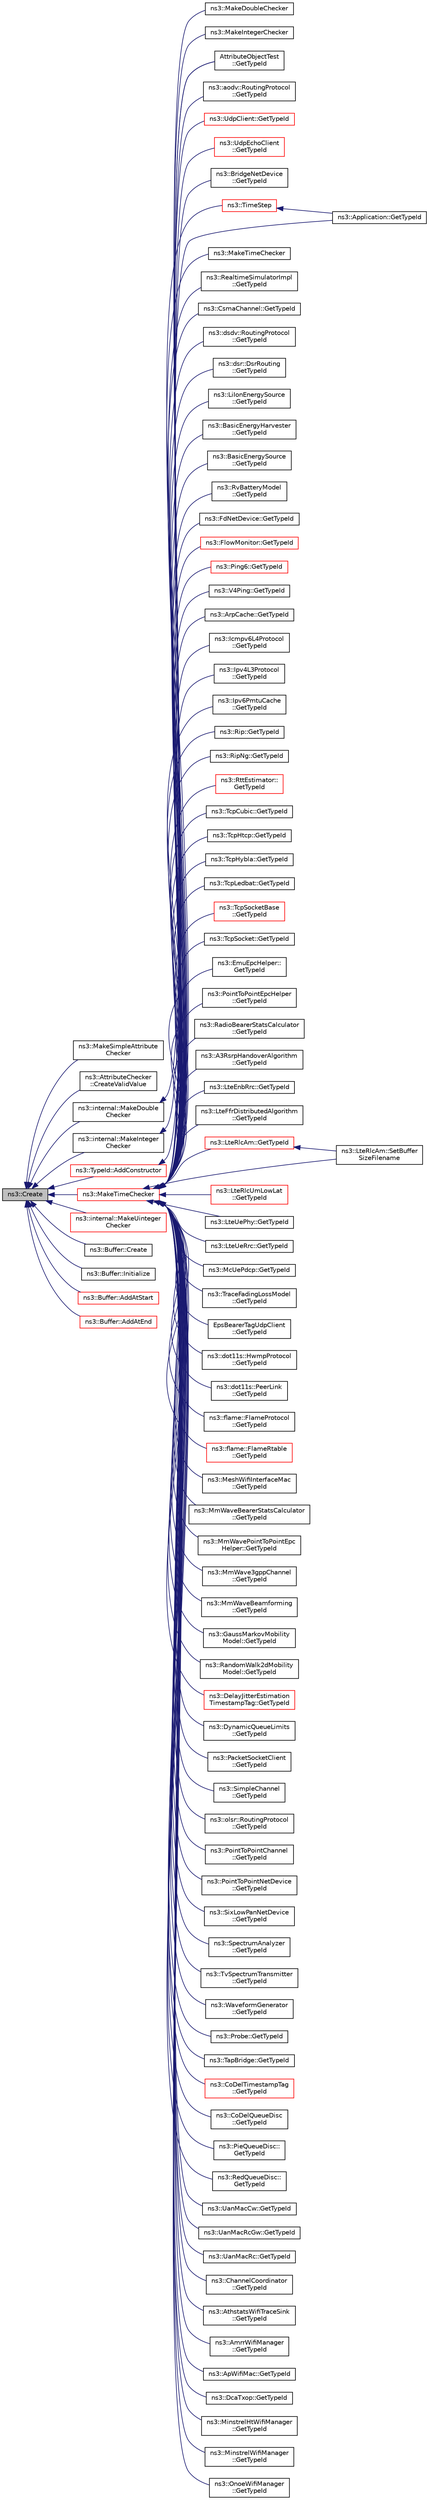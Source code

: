 digraph "ns3::Create"
{
  edge [fontname="Helvetica",fontsize="10",labelfontname="Helvetica",labelfontsize="10"];
  node [fontname="Helvetica",fontsize="10",shape=record];
  rankdir="LR";
  Node1 [label="ns3::Create",height=0.2,width=0.4,color="black", fillcolor="grey75", style="filled", fontcolor="black"];
  Node1 -> Node2 [dir="back",color="midnightblue",fontsize="10",style="solid"];
  Node2 [label="ns3::MakeSimpleAttribute\lChecker",height=0.2,width=0.4,color="black", fillcolor="white", style="filled",URL="$d9/d3f/group__attributeimpl.html#gabb1f14e9bbd7c4eda14c8a794a9b29ad"];
  Node1 -> Node3 [dir="back",color="midnightblue",fontsize="10",style="solid"];
  Node3 [label="ns3::AttributeChecker\l::CreateValidValue",height=0.2,width=0.4,color="black", fillcolor="white", style="filled",URL="$de/d95/classns3_1_1AttributeChecker.html#a654855a7039de682a77ce794bc6a4f6a"];
  Node1 -> Node4 [dir="back",color="midnightblue",fontsize="10",style="solid"];
  Node4 [label="ns3::internal::MakeDouble\lChecker",height=0.2,width=0.4,color="black", fillcolor="white", style="filled",URL="$da/dcd/namespacens3_1_1internal.html#ace03ae9f889a7a79d87e3a4352a37099"];
  Node4 -> Node5 [dir="back",color="midnightblue",fontsize="10",style="solid"];
  Node5 [label="ns3::MakeDoubleChecker",height=0.2,width=0.4,color="black", fillcolor="white", style="filled",URL="$d7/d2e/namespacens3.html#a0f8000e7b66dd988358648f0b16c7709"];
  Node1 -> Node6 [dir="back",color="midnightblue",fontsize="10",style="solid"];
  Node6 [label="ns3::internal::MakeInteger\lChecker",height=0.2,width=0.4,color="black", fillcolor="white", style="filled",URL="$da/dcd/namespacens3_1_1internal.html#ad16c6dd4fd0319992767b9ac2a17b19b"];
  Node6 -> Node7 [dir="back",color="midnightblue",fontsize="10",style="solid"];
  Node7 [label="ns3::MakeIntegerChecker",height=0.2,width=0.4,color="black", fillcolor="white", style="filled",URL="$d7/d2e/namespacens3.html#a19dd6bea43b08100bd10822b14fe0af9"];
  Node1 -> Node8 [dir="back",color="midnightblue",fontsize="10",style="solid"];
  Node8 [label="ns3::MakeTimeChecker",height=0.2,width=0.4,color="red", fillcolor="white", style="filled",URL="$d9/d7d/group__time.html#ga7032965bd4afa578691d88c09e4481c1",tooltip="Helper to make a Time checker with bounded range. Both limits are inclusive. "];
  Node8 -> Node9 [dir="back",color="midnightblue",fontsize="10",style="solid"];
  Node9 [label="ns3::aodv::RoutingProtocol\l::GetTypeId",height=0.2,width=0.4,color="black", fillcolor="white", style="filled",URL="$db/dd0/classns3_1_1aodv_1_1RoutingProtocol.html#a430a9cb799a51fc76e8e1580edf5f413"];
  Node8 -> Node10 [dir="back",color="midnightblue",fontsize="10",style="solid"];
  Node10 [label="ns3::UdpClient::GetTypeId",height=0.2,width=0.4,color="red", fillcolor="white", style="filled",URL="$de/da9/classns3_1_1UdpClient.html#adfc2de1bb83a6543cbaa60cc85a01049",tooltip="Get the type ID. "];
  Node8 -> Node11 [dir="back",color="midnightblue",fontsize="10",style="solid"];
  Node11 [label="ns3::UdpEchoClient\l::GetTypeId",height=0.2,width=0.4,color="red", fillcolor="white", style="filled",URL="$de/d6b/classns3_1_1UdpEchoClient.html#a588785708510507df96ccef98df75adc",tooltip="Get the type ID. "];
  Node8 -> Node12 [dir="back",color="midnightblue",fontsize="10",style="solid"];
  Node12 [label="ns3::BridgeNetDevice\l::GetTypeId",height=0.2,width=0.4,color="black", fillcolor="white", style="filled",URL="$d9/d8d/classns3_1_1BridgeNetDevice.html#a9c8adb9ce413618caaa052929b69a6c9",tooltip="Get the type ID. "];
  Node8 -> Node13 [dir="back",color="midnightblue",fontsize="10",style="solid"];
  Node13 [label="ns3::TimeStep",height=0.2,width=0.4,color="red", fillcolor="white", style="filled",URL="$d9/d7d/group__time.html#ga464a3c1cbb458c6c3ed3bd5ce9506758"];
  Node13 -> Node14 [dir="back",color="midnightblue",fontsize="10",style="solid"];
  Node14 [label="ns3::Application::GetTypeId",height=0.2,width=0.4,color="black", fillcolor="white", style="filled",URL="$d0/d46/classns3_1_1Application.html#a76acca40e059541f23110dfe32c266cd",tooltip="Get the type ID. "];
  Node8 -> Node15 [dir="back",color="midnightblue",fontsize="10",style="solid"];
  Node15 [label="ns3::MakeTimeChecker",height=0.2,width=0.4,color="black", fillcolor="white", style="filled",URL="$d9/d7d/group__time.html#ga07f8cce9b9e4f52d0f0b16da276b55c2",tooltip="Helper to make an unbounded Time checker. "];
  Node8 -> Node16 [dir="back",color="midnightblue",fontsize="10",style="solid"];
  Node16 [label="ns3::RealtimeSimulatorImpl\l::GetTypeId",height=0.2,width=0.4,color="black", fillcolor="white", style="filled",URL="$da/d73/classns3_1_1RealtimeSimulatorImpl.html#a9d7848bcebc8200ddbb5393bcd1f2064"];
  Node8 -> Node17 [dir="back",color="midnightblue",fontsize="10",style="solid"];
  Node17 [label="AttributeObjectTest\l::GetTypeId",height=0.2,width=0.4,color="black", fillcolor="white", style="filled",URL="$d6/dae/classAttributeObjectTest.html#a1a3064dae19725ebd81d6da0a74e7021"];
  Node8 -> Node18 [dir="back",color="midnightblue",fontsize="10",style="solid"];
  Node18 [label="ns3::CsmaChannel::GetTypeId",height=0.2,width=0.4,color="black", fillcolor="white", style="filled",URL="$de/d86/classns3_1_1CsmaChannel.html#a58ca8d59505018b8a4bfe9288bbd2066",tooltip="Get the type ID. "];
  Node8 -> Node19 [dir="back",color="midnightblue",fontsize="10",style="solid"];
  Node19 [label="ns3::dsdv::RoutingProtocol\l::GetTypeId",height=0.2,width=0.4,color="black", fillcolor="white", style="filled",URL="$de/dca/classns3_1_1dsdv_1_1RoutingProtocol.html#a94877c474548735fa3764b89a86db709"];
  Node8 -> Node20 [dir="back",color="midnightblue",fontsize="10",style="solid"];
  Node20 [label="ns3::dsr::DsrRouting\l::GetTypeId",height=0.2,width=0.4,color="black", fillcolor="white", style="filled",URL="$df/d32/classns3_1_1dsr_1_1DsrRouting.html#add1c578a2b05d4e9bdd3d983b2e3b4ae",tooltip="Get the type identificator. "];
  Node8 -> Node21 [dir="back",color="midnightblue",fontsize="10",style="solid"];
  Node21 [label="ns3::LiIonEnergySource\l::GetTypeId",height=0.2,width=0.4,color="black", fillcolor="white", style="filled",URL="$dd/d9d/classns3_1_1LiIonEnergySource.html#ae8939dafa5adcf6ad3528db1a479e829"];
  Node8 -> Node22 [dir="back",color="midnightblue",fontsize="10",style="solid"];
  Node22 [label="ns3::BasicEnergyHarvester\l::GetTypeId",height=0.2,width=0.4,color="black", fillcolor="white", style="filled",URL="$d5/df9/classns3_1_1BasicEnergyHarvester.html#accbef0a2e6ad0d9f721b449561ecfd14"];
  Node8 -> Node23 [dir="back",color="midnightblue",fontsize="10",style="solid"];
  Node23 [label="ns3::BasicEnergySource\l::GetTypeId",height=0.2,width=0.4,color="black", fillcolor="white", style="filled",URL="$d1/db4/classns3_1_1BasicEnergySource.html#aa8c6107bebcb44214d0aa99ca5aa842e"];
  Node8 -> Node24 [dir="back",color="midnightblue",fontsize="10",style="solid"];
  Node24 [label="ns3::RvBatteryModel\l::GetTypeId",height=0.2,width=0.4,color="black", fillcolor="white", style="filled",URL="$db/db8/classns3_1_1RvBatteryModel.html#a427636046ac8a08ffe769cfe27239da2"];
  Node8 -> Node25 [dir="back",color="midnightblue",fontsize="10",style="solid"];
  Node25 [label="ns3::FdNetDevice::GetTypeId",height=0.2,width=0.4,color="black", fillcolor="white", style="filled",URL="$d1/d50/classns3_1_1FdNetDevice.html#a8b80cb55852cbf8874d160bf2f4a3dc8",tooltip="Get the type ID. "];
  Node8 -> Node26 [dir="back",color="midnightblue",fontsize="10",style="solid"];
  Node26 [label="ns3::FlowMonitor::GetTypeId",height=0.2,width=0.4,color="red", fillcolor="white", style="filled",URL="$d7/d39/classns3_1_1FlowMonitor.html#af008c9694678b4e7a1a7d979e71a7c1d",tooltip="Get the type ID. "];
  Node8 -> Node27 [dir="back",color="midnightblue",fontsize="10",style="solid"];
  Node27 [label="ns3::Ping6::GetTypeId",height=0.2,width=0.4,color="red", fillcolor="white", style="filled",URL="$d7/dc8/classns3_1_1Ping6.html#af2b53e78dac0154c580bdc9797e0fd0f",tooltip="Get the type ID. "];
  Node8 -> Node28 [dir="back",color="midnightblue",fontsize="10",style="solid"];
  Node28 [label="ns3::V4Ping::GetTypeId",height=0.2,width=0.4,color="black", fillcolor="white", style="filled",URL="$d3/da5/classns3_1_1V4Ping.html#af207b6dc0ed793798083c34a1c388770",tooltip="Get the type ID. "];
  Node8 -> Node29 [dir="back",color="midnightblue",fontsize="10",style="solid"];
  Node29 [label="ns3::ArpCache::GetTypeId",height=0.2,width=0.4,color="black", fillcolor="white", style="filled",URL="$d4/d81/classns3_1_1ArpCache.html#adc4d8785f0ea5a83b1248d580cfd9487",tooltip="Get the type ID. "];
  Node8 -> Node30 [dir="back",color="midnightblue",fontsize="10",style="solid"];
  Node30 [label="ns3::Icmpv6L4Protocol\l::GetTypeId",height=0.2,width=0.4,color="black", fillcolor="white", style="filled",URL="$d7/d1d/classns3_1_1Icmpv6L4Protocol.html#ae9378d66f274973df9ddf3bd098499d7",tooltip="Get the type ID. "];
  Node8 -> Node31 [dir="back",color="midnightblue",fontsize="10",style="solid"];
  Node31 [label="ns3::Ipv4L3Protocol\l::GetTypeId",height=0.2,width=0.4,color="black", fillcolor="white", style="filled",URL="$d2/dc9/classns3_1_1Ipv4L3Protocol.html#a6ba2da2443b09b292b75aad2a52ecc4b",tooltip="Get the type ID. "];
  Node8 -> Node32 [dir="back",color="midnightblue",fontsize="10",style="solid"];
  Node32 [label="ns3::Ipv6PmtuCache\l::GetTypeId",height=0.2,width=0.4,color="black", fillcolor="white", style="filled",URL="$da/da4/classns3_1_1Ipv6PmtuCache.html#a9759ebeb559d35604c9333c8f75872fe",tooltip="Get the type ID. "];
  Node8 -> Node33 [dir="back",color="midnightblue",fontsize="10",style="solid"];
  Node33 [label="ns3::Rip::GetTypeId",height=0.2,width=0.4,color="black", fillcolor="white", style="filled",URL="$d7/d2b/classns3_1_1Rip.html#ace3389e07c4181ca5bc9c2ca5a4bab24",tooltip="Get the type ID. "];
  Node8 -> Node34 [dir="back",color="midnightblue",fontsize="10",style="solid"];
  Node34 [label="ns3::RipNg::GetTypeId",height=0.2,width=0.4,color="black", fillcolor="white", style="filled",URL="$da/d75/classns3_1_1RipNg.html#a4c5b07bdfcaaf3537f880d37a311a221",tooltip="Get the type ID. "];
  Node8 -> Node35 [dir="back",color="midnightblue",fontsize="10",style="solid"];
  Node35 [label="ns3::RttEstimator::\lGetTypeId",height=0.2,width=0.4,color="red", fillcolor="white", style="filled",URL="$da/d1f/classns3_1_1RttEstimator.html#ad07777f199907e2a96d2cd5cb8539cbc",tooltip="Get the type ID. "];
  Node8 -> Node36 [dir="back",color="midnightblue",fontsize="10",style="solid"];
  Node36 [label="ns3::TcpCubic::GetTypeId",height=0.2,width=0.4,color="black", fillcolor="white", style="filled",URL="$d3/dc3/classns3_1_1TcpCubic.html#ad27bba0e96569c29fcd76e7926e96e75",tooltip="Get the type ID. "];
  Node8 -> Node37 [dir="back",color="midnightblue",fontsize="10",style="solid"];
  Node37 [label="ns3::TcpHtcp::GetTypeId",height=0.2,width=0.4,color="black", fillcolor="white", style="filled",URL="$d0/d2c/classns3_1_1TcpHtcp.html#a5c56fbdce06774bbe720b02528c2400f",tooltip="Get the type ID. "];
  Node8 -> Node38 [dir="back",color="midnightblue",fontsize="10",style="solid"];
  Node38 [label="ns3::TcpHybla::GetTypeId",height=0.2,width=0.4,color="black", fillcolor="white", style="filled",URL="$d6/def/classns3_1_1TcpHybla.html#ab0713a818be55782fe433232f5cbc412",tooltip="Get the type ID. "];
  Node8 -> Node39 [dir="back",color="midnightblue",fontsize="10",style="solid"];
  Node39 [label="ns3::TcpLedbat::GetTypeId",height=0.2,width=0.4,color="black", fillcolor="white", style="filled",URL="$dc/d18/classns3_1_1TcpLedbat.html#a3b7785bb378bd0af12ac9d2f9af330db",tooltip="Get the type ID. "];
  Node8 -> Node40 [dir="back",color="midnightblue",fontsize="10",style="solid"];
  Node40 [label="ns3::TcpSocketBase\l::GetTypeId",height=0.2,width=0.4,color="red", fillcolor="white", style="filled",URL="$d1/d45/classns3_1_1TcpSocketBase.html#a7aa3d6dfe929e6b61ead2217bc5a646a",tooltip="Get the type ID. "];
  Node8 -> Node41 [dir="back",color="midnightblue",fontsize="10",style="solid"];
  Node41 [label="ns3::TcpSocket::GetTypeId",height=0.2,width=0.4,color="black", fillcolor="white", style="filled",URL="$d2/dc5/classns3_1_1TcpSocket.html#a3026dbda3dca84c3ec04d6776c86247a",tooltip="Get the type ID. "];
  Node8 -> Node42 [dir="back",color="midnightblue",fontsize="10",style="solid"];
  Node42 [label="ns3::EmuEpcHelper::\lGetTypeId",height=0.2,width=0.4,color="black", fillcolor="white", style="filled",URL="$d9/db8/classns3_1_1EmuEpcHelper.html#ac8293232dc3c4e65ef35373424ea75b2"];
  Node8 -> Node43 [dir="back",color="midnightblue",fontsize="10",style="solid"];
  Node43 [label="ns3::PointToPointEpcHelper\l::GetTypeId",height=0.2,width=0.4,color="black", fillcolor="white", style="filled",URL="$de/d5b/classns3_1_1PointToPointEpcHelper.html#a47b968da010b784487a99cf20b1867cf"];
  Node8 -> Node44 [dir="back",color="midnightblue",fontsize="10",style="solid"];
  Node44 [label="ns3::RadioBearerStatsCalculator\l::GetTypeId",height=0.2,width=0.4,color="black", fillcolor="white", style="filled",URL="$da/d14/classns3_1_1RadioBearerStatsCalculator.html#a2aacc2d4dcc4377e3a96e0891d867b60"];
  Node8 -> Node45 [dir="back",color="midnightblue",fontsize="10",style="solid"];
  Node45 [label="ns3::A3RsrpHandoverAlgorithm\l::GetTypeId",height=0.2,width=0.4,color="black", fillcolor="white", style="filled",URL="$d4/d3b/classns3_1_1A3RsrpHandoverAlgorithm.html#a360823d5e9ad02bb52aa7cb15b54c582"];
  Node8 -> Node46 [dir="back",color="midnightblue",fontsize="10",style="solid"];
  Node46 [label="ns3::LteEnbRrc::GetTypeId",height=0.2,width=0.4,color="black", fillcolor="white", style="filled",URL="$de/d65/classns3_1_1LteEnbRrc.html#a190eb3b4dd8f551a205878eceddac013"];
  Node8 -> Node47 [dir="back",color="midnightblue",fontsize="10",style="solid"];
  Node47 [label="ns3::LteFfrDistributedAlgorithm\l::GetTypeId",height=0.2,width=0.4,color="black", fillcolor="white", style="filled",URL="$de/d67/classns3_1_1LteFfrDistributedAlgorithm.html#abf49d8c3adcc0f00b867d236a1ad13ad"];
  Node8 -> Node48 [dir="back",color="midnightblue",fontsize="10",style="solid"];
  Node48 [label="ns3::LteRlcAm::GetTypeId",height=0.2,width=0.4,color="red", fillcolor="white", style="filled",URL="$d0/d4c/classns3_1_1LteRlcAm.html#a28143176a465769583d9db0b4b36b91b"];
  Node48 -> Node49 [dir="back",color="midnightblue",fontsize="10",style="solid"];
  Node49 [label="ns3::LteRlcAm::SetBuffer\lSizeFilename",height=0.2,width=0.4,color="black", fillcolor="white", style="filled",URL="$d0/d4c/classns3_1_1LteRlcAm.html#a8dc824904cb52c426acc6b778c05eab5"];
  Node8 -> Node49 [dir="back",color="midnightblue",fontsize="10",style="solid"];
  Node8 -> Node50 [dir="back",color="midnightblue",fontsize="10",style="solid"];
  Node50 [label="ns3::LteRlcUmLowLat\l::GetTypeId",height=0.2,width=0.4,color="red", fillcolor="white", style="filled",URL="$dd/df9/classns3_1_1LteRlcUmLowLat.html#afcbc09793556f00ce2cd62cb0c9c670b"];
  Node8 -> Node51 [dir="back",color="midnightblue",fontsize="10",style="solid"];
  Node51 [label="ns3::LteUePhy::GetTypeId",height=0.2,width=0.4,color="black", fillcolor="white", style="filled",URL="$da/ddd/classns3_1_1LteUePhy.html#a6934c332600719042027da84e70e82a1"];
  Node8 -> Node52 [dir="back",color="midnightblue",fontsize="10",style="solid"];
  Node52 [label="ns3::LteUeRrc::GetTypeId",height=0.2,width=0.4,color="black", fillcolor="white", style="filled",URL="$d7/d1c/classns3_1_1LteUeRrc.html#accc602839ad1d8fda3f50944e4426b57"];
  Node8 -> Node53 [dir="back",color="midnightblue",fontsize="10",style="solid"];
  Node53 [label="ns3::McUePdcp::GetTypeId",height=0.2,width=0.4,color="black", fillcolor="white", style="filled",URL="$d2/d69/classns3_1_1McUePdcp.html#adec42632b1e08ad8b239a1e29f58323e"];
  Node8 -> Node54 [dir="back",color="midnightblue",fontsize="10",style="solid"];
  Node54 [label="ns3::TraceFadingLossModel\l::GetTypeId",height=0.2,width=0.4,color="black", fillcolor="white", style="filled",URL="$d8/ddd/classns3_1_1TraceFadingLossModel.html#aa8fe58808a0d3b226bf0b18142cdc918"];
  Node8 -> Node55 [dir="back",color="midnightblue",fontsize="10",style="solid"];
  Node55 [label="EpsBearerTagUdpClient\l::GetTypeId",height=0.2,width=0.4,color="black", fillcolor="white", style="filled",URL="$d3/dd3/classEpsBearerTagUdpClient.html#a4b4038ae1347840a86bf3658d91394e7"];
  Node8 -> Node56 [dir="back",color="midnightblue",fontsize="10",style="solid"];
  Node56 [label="ns3::dot11s::HwmpProtocol\l::GetTypeId",height=0.2,width=0.4,color="black", fillcolor="white", style="filled",URL="$de/d15/classns3_1_1dot11s_1_1HwmpProtocol.html#a78243b5b294c6ab278cc0acae95960ac",tooltip="Get the type ID. "];
  Node8 -> Node57 [dir="back",color="midnightblue",fontsize="10",style="solid"];
  Node57 [label="ns3::dot11s::PeerLink\l::GetTypeId",height=0.2,width=0.4,color="black", fillcolor="white", style="filled",URL="$d1/dd6/classns3_1_1dot11s_1_1PeerLink.html#a1618c74faacdb8178e93c24c7e01cbd0",tooltip="Support object system. "];
  Node8 -> Node58 [dir="back",color="midnightblue",fontsize="10",style="solid"];
  Node58 [label="ns3::flame::FlameProtocol\l::GetTypeId",height=0.2,width=0.4,color="black", fillcolor="white", style="filled",URL="$dd/d6a/classns3_1_1flame_1_1FlameProtocol.html#a3d2c4844248146480f9daf9668e14d48",tooltip="Get the type ID. "];
  Node8 -> Node59 [dir="back",color="midnightblue",fontsize="10",style="solid"];
  Node59 [label="ns3::flame::FlameRtable\l::GetTypeId",height=0.2,width=0.4,color="red", fillcolor="white", style="filled",URL="$d8/d56/classns3_1_1flame_1_1FlameRtable.html#a69e3f61f14c8493d4b73d9f5f43cd536",tooltip="Get the type ID. "];
  Node8 -> Node60 [dir="back",color="midnightblue",fontsize="10",style="solid"];
  Node60 [label="ns3::MeshWifiInterfaceMac\l::GetTypeId",height=0.2,width=0.4,color="black", fillcolor="white", style="filled",URL="$d0/dd8/classns3_1_1MeshWifiInterfaceMac.html#ac8a895086b33d99018b3e5b5b2add731",tooltip="Never forget to support typeid. "];
  Node8 -> Node61 [dir="back",color="midnightblue",fontsize="10",style="solid"];
  Node61 [label="ns3::MmWaveBearerStatsCalculator\l::GetTypeId",height=0.2,width=0.4,color="black", fillcolor="white", style="filled",URL="$d2/d8f/classns3_1_1MmWaveBearerStatsCalculator.html#a3eb7572ff8e04b1c277b1df041e7c390"];
  Node8 -> Node62 [dir="back",color="midnightblue",fontsize="10",style="solid"];
  Node62 [label="ns3::MmWavePointToPointEpc\lHelper::GetTypeId",height=0.2,width=0.4,color="black", fillcolor="white", style="filled",URL="$db/dca/classns3_1_1MmWavePointToPointEpcHelper.html#a64af53d3f39723480b1514e13216737c"];
  Node8 -> Node63 [dir="back",color="midnightblue",fontsize="10",style="solid"];
  Node63 [label="ns3::MmWave3gppChannel\l::GetTypeId",height=0.2,width=0.4,color="black", fillcolor="white", style="filled",URL="$d5/d15/classns3_1_1MmWave3gppChannel.html#a63160d27a5d036e62b48eb81e374ee18"];
  Node8 -> Node64 [dir="back",color="midnightblue",fontsize="10",style="solid"];
  Node64 [label="ns3::MmWaveBeamforming\l::GetTypeId",height=0.2,width=0.4,color="black", fillcolor="white", style="filled",URL="$dc/d81/classns3_1_1MmWaveBeamforming.html#a1e06ea7765fe9a39f1a33c05d02fb5b4"];
  Node8 -> Node65 [dir="back",color="midnightblue",fontsize="10",style="solid"];
  Node65 [label="ns3::GaussMarkovMobility\lModel::GetTypeId",height=0.2,width=0.4,color="black", fillcolor="white", style="filled",URL="$db/dd2/classns3_1_1GaussMarkovMobilityModel.html#af62140b9303644cb04def54eb47ad5b0"];
  Node8 -> Node66 [dir="back",color="midnightblue",fontsize="10",style="solid"];
  Node66 [label="ns3::RandomWalk2dMobility\lModel::GetTypeId",height=0.2,width=0.4,color="black", fillcolor="white", style="filled",URL="$d9/d99/classns3_1_1RandomWalk2dMobilityModel.html#a0f49061035f5d35202a72955f38c381c"];
  Node8 -> Node67 [dir="back",color="midnightblue",fontsize="10",style="solid"];
  Node67 [label="ns3::DelayJitterEstimation\lTimestampTag::GetTypeId",height=0.2,width=0.4,color="red", fillcolor="white", style="filled",URL="$d4/d6e/classns3_1_1DelayJitterEstimationTimestampTag.html#a274334ddbccb4170e2f81eb867d42233",tooltip="Get the type ID. "];
  Node8 -> Node14 [dir="back",color="midnightblue",fontsize="10",style="solid"];
  Node8 -> Node68 [dir="back",color="midnightblue",fontsize="10",style="solid"];
  Node68 [label="ns3::DynamicQueueLimits\l::GetTypeId",height=0.2,width=0.4,color="black", fillcolor="white", style="filled",URL="$d6/dd0/classns3_1_1DynamicQueueLimits.html#a48fa5aa72ebd0ff946f4c41a24847470",tooltip="Get the type ID. "];
  Node8 -> Node69 [dir="back",color="midnightblue",fontsize="10",style="solid"];
  Node69 [label="ns3::PacketSocketClient\l::GetTypeId",height=0.2,width=0.4,color="black", fillcolor="white", style="filled",URL="$d0/dcc/classns3_1_1PacketSocketClient.html#a0a45e7e1e1441f28ca706d52bdd24d95",tooltip="Get the type ID. "];
  Node8 -> Node70 [dir="back",color="midnightblue",fontsize="10",style="solid"];
  Node70 [label="ns3::SimpleChannel\l::GetTypeId",height=0.2,width=0.4,color="black", fillcolor="white", style="filled",URL="$da/db9/classns3_1_1SimpleChannel.html#a7af91a9b52c05224d7d0eceb637bb4df",tooltip="Get the type ID. "];
  Node8 -> Node71 [dir="back",color="midnightblue",fontsize="10",style="solid"];
  Node71 [label="ns3::olsr::RoutingProtocol\l::GetTypeId",height=0.2,width=0.4,color="black", fillcolor="white", style="filled",URL="$d6/dbb/classns3_1_1olsr_1_1RoutingProtocol.html#a8c75d345a2a52bc56919f469d3e09849",tooltip="Get the type ID. "];
  Node8 -> Node72 [dir="back",color="midnightblue",fontsize="10",style="solid"];
  Node72 [label="ns3::PointToPointChannel\l::GetTypeId",height=0.2,width=0.4,color="black", fillcolor="white", style="filled",URL="$dd/da8/classns3_1_1PointToPointChannel.html#ab5e3b68bc87dc825920c0eda06c960f4",tooltip="Get the TypeId. "];
  Node8 -> Node73 [dir="back",color="midnightblue",fontsize="10",style="solid"];
  Node73 [label="ns3::PointToPointNetDevice\l::GetTypeId",height=0.2,width=0.4,color="black", fillcolor="white", style="filled",URL="$db/d2f/classns3_1_1PointToPointNetDevice.html#a045e48d24e615c82db1a9a952a9725b5",tooltip="Get the TypeId. "];
  Node8 -> Node74 [dir="back",color="midnightblue",fontsize="10",style="solid"];
  Node74 [label="ns3::SixLowPanNetDevice\l::GetTypeId",height=0.2,width=0.4,color="black", fillcolor="white", style="filled",URL="$d1/d2b/classns3_1_1SixLowPanNetDevice.html#a744728b84055111218b43824c598e30c",tooltip="Get the type ID. "];
  Node8 -> Node75 [dir="back",color="midnightblue",fontsize="10",style="solid"];
  Node75 [label="ns3::SpectrumAnalyzer\l::GetTypeId",height=0.2,width=0.4,color="black", fillcolor="white", style="filled",URL="$dc/d5a/classns3_1_1SpectrumAnalyzer.html#a7e5593739372939a2ac575d15f56ff3d",tooltip="Get the type ID. "];
  Node8 -> Node76 [dir="back",color="midnightblue",fontsize="10",style="solid"];
  Node76 [label="ns3::TvSpectrumTransmitter\l::GetTypeId",height=0.2,width=0.4,color="black", fillcolor="white", style="filled",URL="$d3/d69/classns3_1_1TvSpectrumTransmitter.html#a82207fc213ebdc94ba514178ebfdd9f7"];
  Node8 -> Node77 [dir="back",color="midnightblue",fontsize="10",style="solid"];
  Node77 [label="ns3::WaveformGenerator\l::GetTypeId",height=0.2,width=0.4,color="black", fillcolor="white", style="filled",URL="$d4/dbc/classns3_1_1WaveformGenerator.html#af0b90ec9f277ef4ea28c5a56788d6ca4",tooltip="Get the type ID. "];
  Node8 -> Node78 [dir="back",color="midnightblue",fontsize="10",style="solid"];
  Node78 [label="ns3::Probe::GetTypeId",height=0.2,width=0.4,color="black", fillcolor="white", style="filled",URL="$de/d72/classns3_1_1Probe.html#a3eb4f7558efaf5ec1869b53f2e87ab95",tooltip="Get the type ID. "];
  Node8 -> Node79 [dir="back",color="midnightblue",fontsize="10",style="solid"];
  Node79 [label="ns3::TapBridge::GetTypeId",height=0.2,width=0.4,color="black", fillcolor="white", style="filled",URL="$d3/d97/classns3_1_1TapBridge.html#a9ac80b6070b0e111d23367c42e411746",tooltip="Get the type ID. "];
  Node8 -> Node80 [dir="back",color="midnightblue",fontsize="10",style="solid"];
  Node80 [label="ns3::CoDelTimestampTag\l::GetTypeId",height=0.2,width=0.4,color="red", fillcolor="white", style="filled",URL="$d2/d3a/classns3_1_1CoDelTimestampTag.html#ac53f517bf05635169fe03cbc126a45ae",tooltip="Get the type ID. "];
  Node8 -> Node81 [dir="back",color="midnightblue",fontsize="10",style="solid"];
  Node81 [label="ns3::CoDelQueueDisc\l::GetTypeId",height=0.2,width=0.4,color="black", fillcolor="white", style="filled",URL="$de/d17/classns3_1_1CoDelQueueDisc.html#ae0ee4bf739d0a32330de43741a362f59",tooltip="Get the type ID. "];
  Node8 -> Node82 [dir="back",color="midnightblue",fontsize="10",style="solid"];
  Node82 [label="ns3::PieQueueDisc::\lGetTypeId",height=0.2,width=0.4,color="black", fillcolor="white", style="filled",URL="$da/d04/classns3_1_1PieQueueDisc.html#a77db6d3c88c9d7b3037d1c3bae6fb80f",tooltip="Get the type ID. "];
  Node8 -> Node83 [dir="back",color="midnightblue",fontsize="10",style="solid"];
  Node83 [label="ns3::RedQueueDisc::\lGetTypeId",height=0.2,width=0.4,color="black", fillcolor="white", style="filled",URL="$d5/d02/classns3_1_1RedQueueDisc.html#a21c255fe1a7f38a3250af49ef1dac963",tooltip="Get the type ID. "];
  Node8 -> Node84 [dir="back",color="midnightblue",fontsize="10",style="solid"];
  Node84 [label="ns3::UanMacCw::GetTypeId",height=0.2,width=0.4,color="black", fillcolor="white", style="filled",URL="$da/db3/classns3_1_1UanMacCw.html#a300db491f9fe9a035b5782cbf4ee5dc3"];
  Node8 -> Node85 [dir="back",color="midnightblue",fontsize="10",style="solid"];
  Node85 [label="ns3::UanMacRcGw::GetTypeId",height=0.2,width=0.4,color="black", fillcolor="white", style="filled",URL="$d5/da2/classns3_1_1UanMacRcGw.html#a2e43f95acb5fa3847daf1883233fe791"];
  Node8 -> Node86 [dir="back",color="midnightblue",fontsize="10",style="solid"];
  Node86 [label="ns3::UanMacRc::GetTypeId",height=0.2,width=0.4,color="black", fillcolor="white", style="filled",URL="$dd/d87/classns3_1_1UanMacRc.html#aeb7e40a495e83b9d0bc64ccea9a896a5"];
  Node8 -> Node87 [dir="back",color="midnightblue",fontsize="10",style="solid"];
  Node87 [label="ns3::ChannelCoordinator\l::GetTypeId",height=0.2,width=0.4,color="black", fillcolor="white", style="filled",URL="$d9/dca/classns3_1_1ChannelCoordinator.html#ad0ecce366d38ccb6436397122e6c2937",tooltip="Get the type ID. "];
  Node8 -> Node88 [dir="back",color="midnightblue",fontsize="10",style="solid"];
  Node88 [label="ns3::AthstatsWifiTraceSink\l::GetTypeId",height=0.2,width=0.4,color="black", fillcolor="white", style="filled",URL="$d8/dac/classns3_1_1AthstatsWifiTraceSink.html#a763d39674b3aae919c3778e3261923f1",tooltip="Get the type ID. "];
  Node8 -> Node89 [dir="back",color="midnightblue",fontsize="10",style="solid"];
  Node89 [label="ns3::AmrrWifiManager\l::GetTypeId",height=0.2,width=0.4,color="black", fillcolor="white", style="filled",URL="$d1/d45/classns3_1_1AmrrWifiManager.html#a426bfbdf2e0aea8351eeb440ffea684c",tooltip="Get the type ID. "];
  Node8 -> Node90 [dir="back",color="midnightblue",fontsize="10",style="solid"];
  Node90 [label="ns3::ApWifiMac::GetTypeId",height=0.2,width=0.4,color="black", fillcolor="white", style="filled",URL="$d0/d51/classns3_1_1ApWifiMac.html#aa7cd3c1ec15889267ab5b5e183b91d2b",tooltip="Get the type ID. "];
  Node8 -> Node91 [dir="back",color="midnightblue",fontsize="10",style="solid"];
  Node91 [label="ns3::DcaTxop::GetTypeId",height=0.2,width=0.4,color="black", fillcolor="white", style="filled",URL="$d3/d74/classns3_1_1DcaTxop.html#ae830b7744456e7e1aa6e4bbf49042226",tooltip="Get the type ID. "];
  Node8 -> Node92 [dir="back",color="midnightblue",fontsize="10",style="solid"];
  Node92 [label="ns3::MinstrelHtWifiManager\l::GetTypeId",height=0.2,width=0.4,color="black", fillcolor="white", style="filled",URL="$dd/d09/classns3_1_1MinstrelHtWifiManager.html#aed9efdbc830840f0a381aa16cbe51256",tooltip="Get the type ID. "];
  Node8 -> Node93 [dir="back",color="midnightblue",fontsize="10",style="solid"];
  Node93 [label="ns3::MinstrelWifiManager\l::GetTypeId",height=0.2,width=0.4,color="black", fillcolor="white", style="filled",URL="$dd/d45/classns3_1_1MinstrelWifiManager.html#a8b141ec57751ef251c719c47d25c4961",tooltip="Get the type ID. "];
  Node8 -> Node94 [dir="back",color="midnightblue",fontsize="10",style="solid"];
  Node94 [label="ns3::OnoeWifiManager\l::GetTypeId",height=0.2,width=0.4,color="black", fillcolor="white", style="filled",URL="$d9/d36/classns3_1_1OnoeWifiManager.html#a0d00d3117c701040f9067bf32cbc6a1b",tooltip="Get the type ID. "];
  Node1 -> Node95 [dir="back",color="midnightblue",fontsize="10",style="solid"];
  Node95 [label="ns3::TypeId::AddConstructor",height=0.2,width=0.4,color="red", fillcolor="white", style="filled",URL="$d6/d11/classns3_1_1TypeId.html#a06aaf693dc4dbe69b805d942c893ee64"];
  Node95 -> Node17 [dir="back",color="midnightblue",fontsize="10",style="solid"];
  Node1 -> Node96 [dir="back",color="midnightblue",fontsize="10",style="solid"];
  Node96 [label="ns3::internal::MakeUinteger\lChecker",height=0.2,width=0.4,color="red", fillcolor="white", style="filled",URL="$da/dcd/namespacens3_1_1internal.html#a4b15bd1dbc7f165db34704f333c6b005"];
  Node1 -> Node97 [dir="back",color="midnightblue",fontsize="10",style="solid"];
  Node97 [label="ns3::Buffer::Create",height=0.2,width=0.4,color="black", fillcolor="white", style="filled",URL="$da/d85/classns3_1_1Buffer.html#a340c9888e35cf55d024808adfbd75913",tooltip="Create a buffer data storage. "];
  Node1 -> Node98 [dir="back",color="midnightblue",fontsize="10",style="solid"];
  Node98 [label="ns3::Buffer::Initialize",height=0.2,width=0.4,color="black", fillcolor="white", style="filled",URL="$da/d85/classns3_1_1Buffer.html#ac8eb4126519c379546a52035c4d5f6f4",tooltip="Initializes the buffer with a number of zeroes. "];
  Node1 -> Node99 [dir="back",color="midnightblue",fontsize="10",style="solid"];
  Node99 [label="ns3::Buffer::AddAtStart",height=0.2,width=0.4,color="red", fillcolor="white", style="filled",URL="$da/d85/classns3_1_1Buffer.html#a8abd8164c3671d3dadc98fc66fade7b1"];
  Node1 -> Node100 [dir="back",color="midnightblue",fontsize="10",style="solid"];
  Node100 [label="ns3::Buffer::AddAtEnd",height=0.2,width=0.4,color="red", fillcolor="white", style="filled",URL="$da/d85/classns3_1_1Buffer.html#a92dd87809af24fb10696fee9a9cb56cf"];
}
